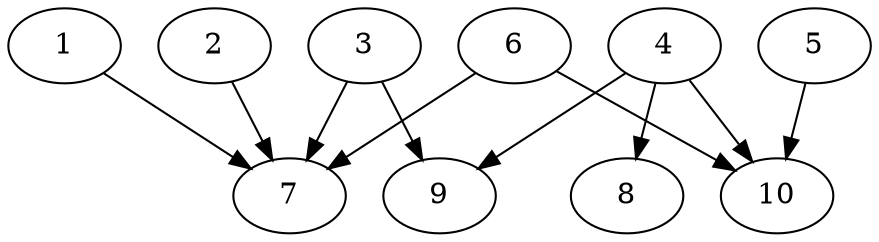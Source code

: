 // DAG automatically generated by daggen at Thu Oct  3 13:58:04 2019
// ./daggen --dot -n 10 --ccr 0.4 --fat 0.9 --regular 0.9 --density 0.7 --mindata 5242880 --maxdata 52428800 
digraph G {
  1 [size="33907200", alpha="0.11", expect_size="13562880"] 
  1 -> 7 [size ="13562880"]
  2 [size="101665280", alpha="0.07", expect_size="40666112"] 
  2 -> 7 [size ="40666112"]
  3 [size="114621440", alpha="0.09", expect_size="45848576"] 
  3 -> 7 [size ="45848576"]
  3 -> 9 [size ="45848576"]
  4 [size="130045440", alpha="0.13", expect_size="52018176"] 
  4 -> 8 [size ="52018176"]
  4 -> 9 [size ="52018176"]
  4 -> 10 [size ="52018176"]
  5 [size="19957760", alpha="0.13", expect_size="7983104"] 
  5 -> 10 [size ="7983104"]
  6 [size="24117760", alpha="0.12", expect_size="9647104"] 
  6 -> 7 [size ="9647104"]
  6 -> 10 [size ="9647104"]
  7 [size="120775680", alpha="0.14", expect_size="48310272"] 
  8 [size="95383040", alpha="0.08", expect_size="38153216"] 
  9 [size="90536960", alpha="0.12", expect_size="36214784"] 
  10 [size="26403840", alpha="0.14", expect_size="10561536"] 
}
